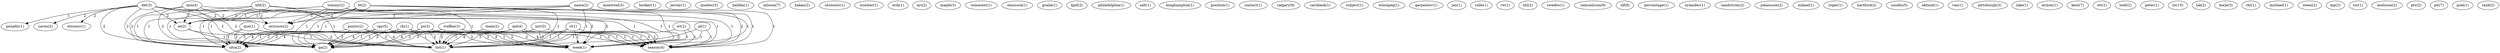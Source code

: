 digraph G {
  det [ label="det(3)" ];
  saves [ label="saves(2)" ];
  etxonss [ label="etxonss(1)" ];
  penalty [ label="penalty(1)" ];
  se [ label="se(2)" ];
  ericsson [ label="ericsson(2)" ];
  ufsa [ label="ufsa(2)" ];
  ga [ label="ga(2)" ];
  season [ label="season(4)" ];
  week [ label="week(1)" ];
  list [ label="list(1)" ];
  montreal [ label="montreal(3)" ];
  hockey [ label="hockey(1)" ];
  jersey [ label="jersey(1)" ];
  quebec [ label="quebec(3)" ];
  halifax [ label="halifax(1)" ];
  nilsson [ label="nilsson(7)" ];
  hakan [ label="hakan(2)" ];
  shutouts [ label="shutouts(1)" ];
  number [ label="number(1)" ];
  erik [ label="erik(1)" ];
  nyi [ label="nyi(2)" ];
  tommy [ label="tommy(2)" ];
  maple [ label="maple(3)" ];
  min [ label="min(4)" ];
  comment [ label="comment(1)" ];
  olausson [ label="olausson(1)" ];
  goalie [ label="goalie(1)" ];
  hfd [ label="hfd(2)" ];
  ht [ label="ht(2)" ];
  kjell [ label="kjell(2)" ];
  philadelphia [ label="philadelphia(1)" ];
  salt [ label="salt(1)" ];
  binghampton [ label="binghampton(1)" ];
  name [ label="name(2)" ];
  position [ label="position(1)" ];
  points [ label="points(2)" ];
  contact [ label="contact(1)" ];
  calgary [ label="calgary(9)" ];
  nyr [ label="nyr(3)" ];
  ps [ label="ps(3)" ];
  carnback [ label="carnback(1)" ];
  cgy [ label="cgy(5)" ];
  subject [ label="subject(1)" ];
  winnipeg [ label="winnipeg(1)" ];
  garpenlov [ label="garpenlov(1)" ];
  jan [ label="jan(1)" ];
  calle [ label="calle(1)" ];
  rw [ label="rw(1)" ];
  rk [ label="rk(1)" ];
  nhl [ label="nhl(2)" ];
  swedes [ label="swedes(1)" ];
  que [ label="que(1)" ];
  njd [ label="njd(4)" ];
  staffan [ label="staffan(3)" ];
  samuelsson [ label="samuelsson(9)" ];
  ulf [ label="ulf(8)" ];
  percentage [ label="percentage(1)" ];
  rl [ label="rl(1)" ];
  nylander [ label="nylander(1)" ];
  wt [ label="wt(2)" ];
  sandstrom [ label="sandstrom(2)" ];
  johansson [ label="johansson(2)" ];
  mikael [ label="mikael(1)" ];
  roger [ label="roger(1)" ];
  hartford [ label="hartford(2)" ];
  sundin [ label="sundin(5)" ];
  eklund [ label="eklund(1)" ];
  van [ label="van(1)" ];
  pittsburgh [ label="pittsburgh(3)" ];
  pl [ label="pl(1)" ];
  lake [ label="lake(1)" ];
  erixon [ label="erixon(1)" ];
  kent [ label="kent(7)" ];
  team [ label="team(2)" ];
  ott [ label="ott(1)" ];
  loob [ label="loob(2)" ];
  peter [ label="peter(1)" ];
  lw [ label="lw(10)" ];
  lak [ label="lak(2)" ];
  borje [ label="borje(3)" ];
  chi [ label="chi(1)" ];
  michael [ label="michael(1)" ];
  steen [ label="steen(2)" ];
  mp [ label="mp(2)" ];
  tor [ label="tor(1)" ];
  axelsson [ label="axelsson(2)" ];
  pts [ label="pts(2)" ];
  pit [ label="pit(7)" ];
  goal [ label="goal(1)" ];
  rank [ label="rank(2)" ];
  det -> saves [ label="2" ];
  det -> etxonss [ label="2" ];
  det -> penalty [ label="1" ];
  det -> se [ label="2" ];
  det -> ericsson [ label="2" ];
  det -> ufsa [ label="2" ];
  det -> ga [ label="2" ];
  det -> season [ label="1" ];
  det -> week [ label="2" ];
  det -> list [ label="2" ];
  tommy -> se [ label="1" ];
  tommy -> ericsson [ label="1" ];
  tommy -> ufsa [ label="1" ];
  tommy -> ga [ label="1" ];
  tommy -> season [ label="2" ];
  tommy -> week [ label="1" ];
  tommy -> list [ label="1" ];
  min -> se [ label="2" ];
  min -> ericsson [ label="2" ];
  min -> ufsa [ label="2" ];
  min -> ga [ label="2" ];
  min -> week [ label="2" ];
  min -> list [ label="2" ];
  hfd -> se [ label="1" ];
  hfd -> ericsson [ label="1" ];
  hfd -> ufsa [ label="1" ];
  hfd -> ga [ label="1" ];
  hfd -> season [ label="1" ];
  hfd -> week [ label="1" ];
  hfd -> list [ label="1" ];
  ht -> se [ label="1" ];
  ht -> ericsson [ label="1" ];
  ht -> ufsa [ label="1" ];
  ht -> ga [ label="1" ];
  ht -> season [ label="1" ];
  ht -> week [ label="1" ];
  ht -> list [ label="1" ];
  se -> ga [ label="1" ];
  se -> list [ label="1" ];
  name -> ericsson [ label="1" ];
  name -> ufsa [ label="1" ];
  name -> ga [ label="1" ];
  name -> season [ label="1" ];
  name -> week [ label="1" ];
  name -> list [ label="1" ];
  points -> ufsa [ label="2" ];
  points -> ga [ label="2" ];
  points -> season [ label="1" ];
  points -> week [ label="2" ];
  points -> list [ label="2" ];
  nyr -> ufsa [ label="3" ];
  nyr -> ga [ label="3" ];
  nyr -> season [ label="3" ];
  nyr -> week [ label="3" ];
  nyr -> list [ label="3" ];
  ps -> ufsa [ label="2" ];
  ps -> ga [ label="2" ];
  ps -> season [ label="1" ];
  ps -> week [ label="2" ];
  ps -> list [ label="2" ];
  cgy -> ufsa [ label="4" ];
  cgy -> ga [ label="4" ];
  cgy -> season [ label="1" ];
  cgy -> week [ label="4" ];
  cgy -> list [ label="4" ];
  rk -> ufsa [ label="1" ];
  rk -> ga [ label="1" ];
  rk -> season [ label="1" ];
  rk -> week [ label="1" ];
  rk -> list [ label="1" ];
  que -> ufsa [ label="2" ];
  que -> ga [ label="2" ];
  que -> week [ label="2" ];
  que -> list [ label="2" ];
  njd -> ufsa [ label="4" ];
  njd -> ga [ label="4" ];
  njd -> season [ label="1" ];
  njd -> week [ label="4" ];
  njd -> list [ label="4" ];
  staffan -> ufsa [ label="2" ];
  staffan -> ga [ label="2" ];
  staffan -> season [ label="1" ];
  staffan -> week [ label="2" ];
  staffan -> list [ label="2" ];
  rl -> ga [ label="1" ];
  rl -> season [ label="1" ];
  rl -> week [ label="1" ];
  rl -> list [ label="1" ];
  wt -> season [ label="1" ];
  wt -> week [ label="1" ];
  wt -> list [ label="1" ];
  pl -> season [ label="1" ];
  pl -> week [ label="1" ];
  pl -> list [ label="1" ];
  team -> list [ label="1" ];
}
